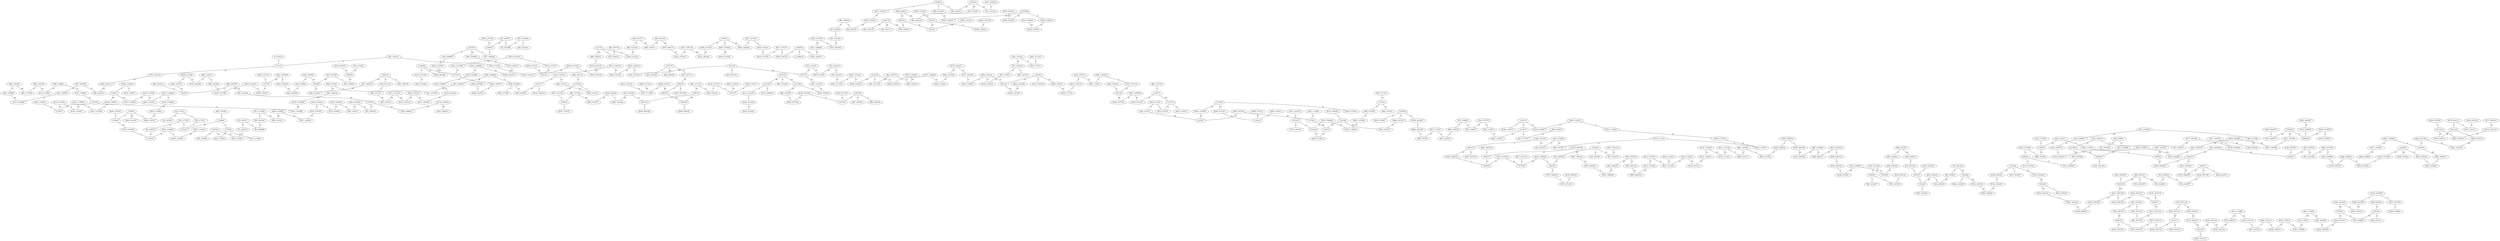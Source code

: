 graph chemin {

	P_1179135 -- 1179127 [label=7]
	M1_1247071 -- B1_1251069 [label=4]
	M1_1247071 -- 1245041 [label=33]
	B2_1177017 -- B3_1167023 [label=11]
	B2_1177017 -- M2_1177015 [label=2]
	M3_1031245 -- M4_1035243 [label=6]
	M3_1031245 -- 1021249 [label=28]
	B4_1177019 -- 1175013 [label=7]
	B4_1177019 -- B5_1165031 [label=31]
	M5_1187011 -- B6_1189009 [label=3]
	M5_1187011 -- B7_1183013 [label=6]
	B5_1165031 -- 1161047 [label=17]
	M2_1177015 -- 1175013 [label=3]
	M6_1249235 -- B8_1255235 [label=4]
	M6_1249235 -- B9_1249245 [label=8]
	M7_1187029 -- B10_1189027 [label=3]
	M7_1187029 -- 1203085 [label=67]
	1235213 -- B11_1231223 [label=30]
	1235213 -- M8_1223231 [label=26]
	1235213 -- B12_1235187 [label=40]
	B13_1039101 -- M9_1025091 [label=19]
	B13_1039101 -- B14_1049107 [label=17]
	B9_1249245 -- B15_1251245 [label=2]
	1207159 -- 1207173 [label=26]
	1207159 -- M10_1197143 [label=134]
	1207159 -- B16_1207161 [label=2]
	M11_1051071 -- 1037065 [label=21]
	M11_1051071 -- B17_1041077 [label=17]
	1035261 -- B18_1029257 [label=6]
	1035261 -- M12_1035275 [label=14]
	1035261 -- B19_1045263 [label=9]
	B20_1039041 -- B21_1041045 [label=4]
	B20_1039041 -- M13_1039039 [label=4]
	M4_1035243 -- B22_1045219 [label=48]
	B23_1075095 -- B24_1077093 [label=3]
	B23_1075095 -- M14_1099093 [label=36]
	B25_1207151 -- M15_1209151 [label=2]
	B26_1103279 -- 1097279 [label=4]
	B26_1103279 -- B27_1093271 [label=10]
	B28_1117167 -- B29_1125175 [label=9]
	B28_1117167 -- M16_1115167 [label=2]
	B30_1103275 -- B31_1117279 [label=12]
	1205135 -- M17_1205115 [label=19]
	1205135 -- M18_1211133 [label=9]
	1205135 -- B32_1199137 [label=11]
	M19_1103269 -- M20_1107267 [label=14]
	M19_1103269 -- B27_1093271 [label=17]
	M21_1115001 -- B33_1119077 [label=155]
	M21_1115001 -- M22_1093025 [label=60]
	M23_1207067 -- 1203085 [label=14]
	M23_1207067 -- M24_1205063 [label=8]
	B34_1157275 -- B35_1159257 [label=15]
	B34_1157275 -- M25_1149273 [label=8]
	M26_1171213 -- B36_1177211 [label=11]
	M26_1171213 -- B37_1183223 [label=26]
	1075179 -- M27_1077171 [label=16]
	1075179 -- B38_1069167 [label=18]
	1075179 -- B39_1079183 [label=5]
	M13_1039039 -- 1029051 [label=26]
	M28_1155103 -- B40_1149103 [label=16]
	M28_1155103 -- B41_1157105 [label=3]
	B24_1077093 -- M29_1085101 [label=19]
	1249179 -- B42_1261177 [label=26]
	1249179 -- M30_1259191 [label=20]
	1249179 -- B43_1251187 [label=16]
	M31_1031185 -- 1043185 [label=9]
	M31_1031185 -- 1029187 [label=3]
	M32_1121017 -- 1119033 [label=30]
	M32_1121017 -- B44_1117019 [label=6]
	M33_1051135 -- M34_1055141 [label=8]
	M33_1051135 -- M35_1051131 [label=3]
	B45_1183121 -- M36_1173125 [label=10]
	B45_1183121 -- 1179127 [label=6]
	M37_1075141 -- M38_1077135 [label=7]
	M37_1075141 -- M39_1081127 [label=27]
	B46_1117133 -- M40_1125125 [label=17]
	B46_1117133 -- 1099139 [label=19]
	M35_1051131 -- 1073117 [label=47]
	B47_1207095 -- M41_1199091 [label=9]
	B47_1207095 -- B48_1203103 [label=27]
	B49_1155119 -- 1155125 [label=8]
	B50_1253011 -- 1245023 [label=13]
	M42_1253021 -- M43_1243017 [label=24]
	M42_1253021 -- B51_1267031 [label=15]
	B52_1171247 -- 1157247 [label=12]
	M44_1247027 -- 1245023 [label=12]
	M44_1247027 -- M45_1261039 [label=20]
	B53_1105155 -- M46_1125149 [label=34]
	B53_1105155 -- 1097145 [label=74]
	1187001 -- B54_1191007 [label=24]
	1187001 -- B55_1185001 [label=2]
	1187001 -- B56_1175005 [label=19]
	B57_1171257 -- B58_1197271 [label=77]
	B57_1171257 -- B59_1165251 [label=9]
	1155125 -- B60_1151125 [label=3]
	1155125 -- M47_1161153 [label=50]
	M48_1249211 -- B61_1241181 [label=30]
	M48_1249211 -- 1261195 [label=23]
	M24_1205063 -- B62_1203059 [label=4]
	M27_1077171 -- 1055167 [label=54]
	M49_1183099 -- M50_1181093 [label=17]
	M49_1183099 -- M51_1169107 [label=28]
	M18_1211133 -- M52_1211131 [label=2]
	M53_1251063 -- B63_1251061 [label=2]
	M53_1251063 -- B1_1251069 [label=6]
	B64_1233177 -- M54_1245171 [label=28]
	B64_1233177 -- B65_1221165 [label=13]
	M52_1211131 -- M55_1225127 [label=30]
	1029187 -- B66_1033187 [label=3]
	1029187 -- B67_1027185 [label=5]
	1157247 -- B68_1147251 [label=16]
	1157247 -- M56_1153259 [label=17]
	B69_1033197 -- M57_1025201 [label=9]
	B69_1033197 -- M58_1029217 [label=63]
	B70_1233187 -- 1207173 [label=47]
	B70_1233187 -- M59_1237203 [label=37]
	B71_1233213 -- B72_1223215 [label=15]
	B71_1233213 -- M59_1237203 [label=10]
	M60_1035107 -- M9_1025091 [label=26]
	M60_1035107 -- 1045159 [label=86]
	M60_1035107 -- B73_1035109 [label=2]
	M61_1207275 -- M62_1163279 [label=53]
	M61_1207275 -- M63_1217279 [label=20]
	M64_1167047 -- B74_1175053 [label=20]
	M64_1167047 -- M65_1171049 [label=4]
	B75_1169263 -- M66_1165255 [label=9]
	B75_1169263 -- B35_1159257 [label=11]
	M58_1029217 -- B76_1027221 [label=4]
	1251037 -- B77_1245039 [label=5]
	1251037 -- M67_1259059 [label=24]
	1251037 -- B78_1259039 [label=8]
	B79_1179027 -- 1199023 [label=29]
	M17_1205115 -- B80_1213091 [label=87]
	M38_1077135 -- B81_1073135 [label=3]
	B82_1103199 -- B83_1101195 [label=4]
	B82_1103199 -- M68_1123171 [label=37]
	B84_1157149 -- M69_1143157 [label=44]
	B84_1157149 -- 1159155 [label=7]
	M50_1181093 -- B85_1189105 [label=21]
	M50_1181093 -- B86_1171099 [label=11]
	M70_1035027 -- M71_1031025 [label=10]
	M70_1035027 -- 1045027 [label=12]
	1207189 -- 1217183 [label=9]
	1207189 -- B87_1209191 [label=3]
	1207189 -- B88_1209187 [label=3]
	B89_1035013 -- 1051001 [label=27]
	B37_1183223 -- M72_1193231 [label=12]
	B37_1183223 -- B90_1187225 [label=6]
	B7_1183013 -- B54_1191007 [label=12]
	1207173 -- B91_1211193 [label=35]
	1179127 -- M73_1201123 [label=22]
	B92_1157179 -- 1159177 [label=3]
	B93_1167001 -- 1169001 [label=2]
	1207219 -- 1211257 [label=46]
	1207219 -- B94_1213219 [label=4]
	1207219 -- 1211209 [label=22]
	M74_1115089 -- M75_1099103 [label=24]
	M74_1115089 -- M76_1103119 [label=40]
	M77_1211009 -- B95_1203007 [label=8]
	M77_1211009 -- B96_1215011 [label=42]
	M76_1103119 -- B97_1105119 [label=2]
	B98_1247163 -- M54_1245171 [label=18]
	B98_1247163 -- M78_1265175 [label=40]
	1051001 -- M79_1059001 [label=59]
	1051001 -- B99_1057011 [label=11]
	B100_1081073 -- B101_1083071 [label=5]
	B102_1205045 -- B103_1197043 [label=8]
	B102_1205045 -- 1217071 [label=42]
	B44_1117019 -- 1097023 [label=17]
	M80_1181081 -- M81_1185089 [label=11]
	M80_1181081 -- M65_1171049 [label=88]
	M82_1231071 -- B104_1243059 [label=71]
	M82_1231071 -- M83_1227083 [label=11]
	B105_1233271 -- B106_1245267 [label=19]
	B107_1229223 -- B11_1231223 [label=2]
	1055167 -- B108_1057169 [label=3]
	1055167 -- 1095187 [label=71]
	B109_1027181 -- B67_1027185 [label=3]
	1211257 -- B110_1209255 [label=3]
	1211257 -- B111_1213257 [label=2]
	M81_1185089 -- B112_1191089 [label=20]
	B113_1121181 -- B114_1113211 [label=40]
	B113_1121181 -- M68_1123171 [label=7]
	B115_1169115 -- 1187117 [label=17]
	B115_1169115 -- M84_1151115 [label=12]
	B116_1037179 -- 1039171 [label=8]
	M51_1169107 -- B41_1157105 [label=18]
	1229241 -- M85_1227247 [label=7]
	1229241 -- B117_1231237 [label=4]
	1229241 -- M8_1223231 [label=9]
	M34_1055141 -- B118_1039137 [label=25]
	B119_1159245 -- B120_1139245 [label=19]
	B119_1159245 -- 1163239 [label=12]
	B121_1119031 -- 1119033 [label=2]
	B122_1167171 -- B123_1165175 [label=4]
	B122_1167171 -- M86_1179167 [label=23]
	M87_1079209 -- M88_1083217 [label=21]
	M87_1079209 -- B124_1083205 [label=19]
	1119033 -- M89_1107041 [label=25]
	B125_1159259 -- M62_1163279 [label=59]
	M66_1165255 -- B59_1165251 [label=3]
	B126_1101167 -- B127_1113169 [label=10]
	1211209 -- B128_1195205 [label=27]
	1211209 -- M90_1223195 [label=20]
	B129_1103045 -- M89_1107041 [label=7]
	B129_1103045 -- 1099043 [label=4]
	M39_1081127 -- 1099115 [label=30]
	B130_1121225 -- B131_1129211 [label=34]
	B130_1121225 -- B114_1113211 [label=22]
	M91_1053029 -- 1061037 [label=15]
	M91_1053029 -- 1045027 [label=26]
	M92_1079235 -- M93_1065243 [label=28]
	M92_1079235 -- M94_1087235 [label=15]
	B132_1235021 -- B133_1225027 [label=9]
	B132_1235021 -- B134_1237019 [label=9]
	M57_1025201 -- M95_1027205 [label=4]
	B91_1211193 -- B128_1195205 [label=31]
	1099139 -- 1083165 [label=48]
	1099139 -- 1097145 [label=5]
	B135_1235025 -- B133_1225027 [label=11]
	B135_1235025 -- M43_1243017 [label=9]
	B136_1159223 -- B137_1131229 [label=34]
	B136_1159223 -- B138_1141215 [label=38]
	1159177 -- 1127167 [label=122]
	1159177 -- B139_1163167 [label=10]
	1211157 -- M96_1259103 [label=128]
	1211157 -- B140_1215155 [label=4]
	1211157 -- M15_1209151 [label=5]
	M45_1261039 -- 1279035 [label=20]
	1037065 -- M97_1057049 [label=45]
	1037065 -- 1029051 [label=20]
	M98_1169061 -- B74_1175053 [label=14]
	M98_1169061 -- B141_1149061 [label=31]
	B142_1025177 -- 1039171 [label=23]
	B142_1025177 -- B143_1005195 [label=36]
	M99_1101115 -- M100_1099121 [label=5]
	M99_1101115 -- B97_1105119 [label=7]
	B144_1047027 -- 1045027 [label=2]
	M101_1079275 -- 1073269 [label=43]
	M101_1079275 -- 1083279 [label=5]
	1121273 -- B145_1133261 [label=27]
	1121273 -- 1125279 [label=6]
	1121273 -- B146_1119273 [label=2]
	B147_1229269 -- M102_1221273 [label=7]
	B147_1229269 -- B148_1215261 [label=16]
	M103_1099193 -- M104_1097193 [label=2]
	M103_1099193 -- M105_1099191 [label=2]
	B33_1119077 -- B149_1125099 [label=25]
	M105_1099191 -- B83_1101195 [label=8]
	B123_1165175 -- M106_1173175 [label=7]
	M107_1105131 -- M100_1099121 [label=31]
	M107_1105131 -- B149_1125099 [label=51]
	1165181 -- M108_1187181 [label=24]
	1165181 -- 1181191 [label=24]
	1165181 -- B150_1165179 [label=2]
	1079065 -- B101_1083071 [label=10]
	1079065 -- B151_1071081 [label=21]
	1079065 -- 1065059 [label=17]
	M14_1099093 -- B152_1087079 [label=34]
	M109_1079059 -- B153_1079057 [label=2]
	M109_1079059 -- 1065059 [label=10]
	M75_1099103 -- B154_1061121 [label=67]
	B155_1185249 -- 1181249 [label=3]
	B156_1025105 -- B157_1023111 [label=9]
	1099115 -- M110_1093117 [label=7]
	1099115 -- B158_1097109 [label=17]
	1169001 -- 1175003 [label=5]
	1169001 -- 1175013 [label=10]
	B159_1207037 -- 1199023 [label=18]
	M111_1235127 -- M55_1225127 [label=28]
	M111_1235127 -- M112_1225115 [label=28]
	M108_1187181 -- M106_1173175 [label=19]
	1039171 -- M113_1057153 [label=79]
	B117_1231237 -- B160_1255229 [label=47]
	B161_1209169 -- B139_1163167 [label=91]
	B161_1209169 -- B162_1197181 [label=15]
	B163_1027233 -- 1027227 [label=4]
	M114_1165119 -- B164_1163127 [label=22]
	M114_1165119 -- B165_1163121 [label=7]
	B166_1185165 -- B167_1191175 [label=9]
	B166_1185165 -- M86_1179167 [label=5]
	1025073 -- B168_1057109 [label=111]
	1025073 -- B169_1023073 [label=2]
	1025073 -- B170_1029059 [label=24]
	B171_1039143 -- M115_1021153 [label=21]
	1175003 -- B172_1173003 [label=2]
	1175003 -- B56_1175005 [label=2]
	B118_1039137 -- 1043125 [label=29]
	B15_1251245 -- M116_1263243 [label=16]
	M95_1027205 -- 1043185 [label=41]
	1099043 -- B173_1107027 [label=17]
	1099043 -- M117_1083047 [label=17]
	B174_1161233 -- 1161235 [label=2]
	1161235 -- B175_1161237 [label=2]
	1161235 -- 1163239 [label=4]
	B12_1235187 -- B61_1241181 [label=7]
	B76_1027221 -- 1027227 [label=4]
	1187117 -- B85_1189105 [label=10]
	1187117 -- B176_1189115 [label=3]
	1027227 -- 1033223 [label=6]
	B177_1057091 -- M118_1061099 [label=9]
	B177_1057091 -- B17_1041077 [label=30]
	B168_1057109 -- B14_1049107 [label=14]
	B141_1149061 -- 1127081 [label=38]
	M67_1259059 -- B178_1261071 [label=22]
	B131_1129211 -- B138_1141215 [label=19]
	B160_1255229 -- B8_1255235 [label=16]
	B179_1021117 -- 1021119 [label=2]
	B179_1021117 -- B157_1023111 [label=7]
	M119_1259015 -- B180_1269021 [label=25]
	M119_1259015 -- B181_1265011 [label=24]
	B182_1023015 -- 1071001 [label=82]
	B182_1023015 -- B183_1027011 [label=11]
	1021119 -- B184_1019119 [label=2]
	1021119 -- B185_1005151 [label=85]
	M36_1173125 -- B165_1163121 [label=8]
	M120_1023009 -- B186_1027007 [label=4]
	M120_1023009 -- M121_1017003 [label=17]
	B78_1259039 -- M122_1257041 [label=3]
	1023039 -- B187_1007043 [label=17]
	1023039 -- M123_1017029 [label=13]
	1023039 -- B188_1023025 [label=20]
	1279059 -- M124_1277053 [label=5]
	1279059 -- 1271079 [label=27]
	1279059 -- B189_1267065 [label=14]
	B190_1189151 -- B164_1163127 [label=52]
	B190_1189151 -- M10_1197143 [label=15]
	1261195 -- 1263227 [label=32]
	1261195 -- M30_1259191 [label=4]
	B40_1149103 -- M125_1135099 [label=52]
	M126_1063083 -- M127_1067081 [label=38]
	M126_1063083 -- B191_1087073 [label=20]
	B192_1239085 -- B193_1239087 [label=50]
	B192_1239085 -- M128_1241075 [label=15]
	B193_1239087 -- B194_1259087 [label=33]
	M129_1109075 -- M130_1093069 [label=136]
	M129_1109075 -- B195_1093075 [label=13]
	M131_1063101 -- M29_1085101 [label=46]
	M131_1063101 -- M118_1061099 [label=3]
	1279035 -- B180_1269021 [label=23]
	1279035 -- B51_1267031 [label=15]
	M132_1059203 -- 1043185 [label=26]
	M132_1059203 -- B196_1075201 [label=26]
	M97_1057049 -- M117_1083047 [label=37]
	1019239 -- B197_1019237 [label=2]
	1019239 -- B198_1001241 [label=19]
	1019239 -- M133_1023243 [label=27]
	B199_1129149 -- M69_1143157 [label=32]
	B199_1129149 -- M46_1125149 [label=7]
	B194_1259087 -- M134_1261079 [label=8]
	M135_1059261 -- 1073269 [label=34]
	M135_1059261 -- 1061255 [label=5]
	B200_1125253 -- B201_1119263 [label=9]
	B200_1125253 -- B145_1133261 [label=51]
	M115_1021153 -- B202_1009161 [label=15]
	1125279 -- B203_1139275 [label=14]
	1125279 -- B31_1117279 [label=5]
	M136_1147007 -- B204_1151011 [label=19]
	M136_1147007 -- M137_1135001 [label=14]
	M96_1259103 -- M138_1257101 [label=3]
	B103_1197043 -- B62_1203059 [label=22]
	1195259 -- M139_1201267 [label=8]
	1195259 -- B205_1191261 [label=4]
	1195259 -- B206_1197253 [label=5]
	1279211 -- B207_1279201 [label=6]
	1279211 -- M140_1269255 [label=42]
	1279211 -- B208_1271215 [label=13]
	B207_1279201 -- B209_1279199 [label=44]
	B210_1257247 -- B211_1269269 [label=38]
	B210_1257247 -- M116_1263243 [label=6]
	B212_1125235 -- B137_1131229 [label=9]
	B212_1125235 -- B213_1115245 [label=25]
	B214_1045163 -- 1045159 [label=7]
	M141_1129033 -- M142_1143051 [label=25]
	M141_1129033 -- B215_1137039 [label=8]
	B216_1043215 -- 1033223 [label=28]
	B216_1043215 -- B22_1045219 [label=4]
	1045159 -- B217_1001189 [label=128]
	B218_1127127 -- M40_1125125 [label=3]
	B218_1127127 -- 1143127 [label=17]
	M134_1261079 -- B219_1265081 [label=10]
	B220_1017093 -- B221_1001101 [label=41]
	B220_1017093 -- 1019075 [label=17]
	M143_1147051 -- 1131071 [label=41]
	M143_1147051 -- M142_1143051 [label=3]
	B222_1239245 -- M144_1247247 [label=34]
	B178_1261071 -- M128_1241075 [label=27]
	1127167 -- B223_1125167 [label=2]
	1127167 -- M16_1115167 [label=13]
	1125205 -- M145_1139195 [label=25]
	1125205 -- M146_1147207 [label=23]
	1125205 -- B224_1115203 [label=11]
	B225_1061067 -- M147_1069067 [label=25]
	1199023 -- B10_1189027 [label=16]
	1257269 -- M148_1259255 [label=17]
	1257269 -- B226_1245257 [label=19]
	1257269 -- B106_1245267 [label=22]
	M149_1109171 -- 1095187 [label=44]
	M149_1109171 -- B127_1113169 [label=6]
	B227_1129071 -- 1131071 [label=2]
	B167_1191175 -- 1191165 [label=10]
	B228_1237045 -- B229_1237037 [label=13]
	B228_1237045 -- B104_1243059 [label=23]
	M150_1279137 -- M151_1271085 [label=63]
	M150_1279137 -- M152_1275137 [label=7]
	M113_1057153 -- B81_1073135 [label=42]
	M153_1149009 -- M154_1149005 [label=5]
	M153_1149009 -- B204_1151011 [label=3]
	B230_1237043 -- 1245041 [label=12]
	B229_1237037 -- 1245023 [label=24]
	B29_1125175 -- 1135187 [label=38]
	M154_1149005 -- M155_1153001 [label=13]
	M148_1259255 -- M144_1247247 [label=17]
	1061037 -- M156_1093041 [label=31]
	1061037 -- B231_1043035 [label=23]
	M157_1261155 -- B232_1275167 [label=30]
	M157_1261155 -- B233_1263191 [label=96]
	B234_1193161 -- 1191165 [label=8]
	M158_1129015 -- B235_1129017 [label=2]
	M158_1129015 -- 1129013 [label=2]
	1129013 -- M159_1139041 [label=68]
	1129013 -- M137_1135001 [label=24]
	B236_1149049 -- M160_1145041 [label=9]
	B236_1149049 -- 1161047 [label=14]
	B134_1237019 -- B237_1223021 [label=67]
	1127081 -- 1131071 [label=12]
	1127081 -- M161_1135085 [label=11]
	B238_1123219 -- B137_1131229 [label=22]
	M41_1199091 -- B112_1191089 [label=16]
	B239_1047123 -- 1043125 [label=38]
	B239_1047123 -- B154_1061121 [label=19]
	B240_1151023 -- 1155023 [label=3]
	M72_1193231 -- M162_1181233 [label=14]
	B241_1177217 -- B36_1177211 [label=4]
	B242_1017023 -- M71_1031025 [label=13]
	B242_1017023 -- B243_1009019 [label=17]
	B95_1203007 -- B6_1189009 [label=31]
	B244_1193241 -- M163_1199247 [label=11]
	B244_1193241 -- 1181191 [label=70]
	B244_1193241 -- M162_1181233 [label=13]
	M133_1023243 -- 1003225 [label=82]
	1181249 -- 1163231 [label=39]
	1181249 -- B245_1197247 [label=24]
	M138_1257101 -- M164_1267105 [label=12]
	M121_1017003 -- B246_1019001 [label=3]
	B247_1051279 -- M12_1035275 [label=33]
	B248_1111193 -- B127_1113169 [label=50]
	B19_1045263 -- 1061255 [label=23]
	B151_1071081 -- M127_1067081 [label=3]
	1043125 -- B249_1043123 [label=2]
	M73_1201123 -- B250_1201111 [label=25]
	B251_1179201 -- 1177203 [label=3]
	1191165 -- B162_1197181 [label=48]
	1071001 -- M79_1059001 [label=9]
	1071001 -- M165_1071017 [label=43]
	1181191 -- M166_1161197 [label=20]
	M146_1147207 -- 1143213 [label=6]
	M56_1153259 -- M167_1143249 [label=33]
	M165_1071017 -- M168_1087025 [label=21]
	M123_1017029 -- B252_1015031 [label=3]
	B250_1201111 -- B48_1203103 [label=42]
	1073117 -- B253_1067111 [label=9]
	1073117 -- M169_1087123 [label=17]
	M170_1113271 -- M20_1107267 [label=12]
	M170_1113271 -- B254_1115271 [label=2]
	B255_1019065 -- M171_1015067 [label=22]
	B255_1019065 -- 1019075 [label=6]
	B256_1241213 -- 1263227 [label=35]
	M84_1151115 -- B60_1151125 [label=30]
	B257_1153033 -- M160_1145041 [label=29]
	1203085 -- B80_1213091 [label=21]
	B258_1255103 -- B219_1265081 [label=53]
	B258_1255103 -- M112_1225115 [label=46]
	B259_1151203 -- 1135187 [label=27]
	B259_1151203 -- 1177203 [label=38]
	1021249 -- M172_1007253 [label=48]
	1021249 -- B260_1015249 [label=4]
	M122_1257041 -- B189_1267065 [label=30]
	B184_1019119 -- B221_1001101 [label=83]
	M25_1149273 -- B203_1139275 [label=27]
	B231_1043035 -- B170_1029059 [label=38]
	B261_1073037 -- 1097023 [label=42]
	1019075 -- B262_1003057 [label=36]
	1061255 -- M173_1069251 [label=9]
	1177203 -- 1163231 [label=64]
	1155019 -- B263_1161007 [label=26]
	1155019 -- B264_1157017 [label=3]
	1155019 -- 1155023 [label=3]
	1155023 -- M174_1155045 [label=24]
	M175_1091121 -- M169_1087123 [label=4]
	M175_1091121 -- M110_1093117 [label=6]
	M176_1203271 -- M177_1201253 [label=13]
	M176_1203271 -- B265_1213259 [label=20]
	B208_1271215 -- B233_1263191 [label=29]
	B266_1001013 -- B252_1015031 [label=37]
	B266_1001013 -- M178_1007015 [label=7]
	M145_1139195 -- 1135187 [label=27]
	M179_1093253 -- B267_1091251 [label=3]
	M179_1093253 -- 1087253 [label=12]
	B268_1137213 -- 1143213 [label=6]
	M174_1155045 -- 1161047 [label=5]
	B269_1219029 -- B237_1223021 [label=25]
	B269_1219029 -- B96_1215011 [label=84]
	1245041 -- B77_1245039 [label=2]
	1003225 -- B270_1009227 [label=7]
	1003225 -- M180_1003231 [label=24]
	M180_1003231 -- M181_1003233 [label=2]
	B271_1271277 -- M182_1277255 [label=41]
	B271_1271277 -- M183_1267275 [label=4]
	M184_1275105 -- M164_1267105 [label=27]
	M184_1275105 -- 1269121 [label=30]
	M124_1277053 -- B272_1273041 [label=33]
	1269279 -- S_1280279 [label=9]
	1269279 -- M183_1267275 [label=4]
	1269279 -- M185_1265277 [label=6]
	M181_1003233 -- M186_1009207 [label=21]
	B273_1271257 -- M140_1269255 [label=9]
	B273_1271257 -- B274_1273257 [label=2]
	B211_1269269 -- M185_1265277 [label=21]
	B65_1221165 -- B140_1215155 [label=13]
	M173_1069251 -- B275_1071253 [label=7]
	B276_1069255 -- B275_1071253 [label=5]
	B277_1071273 -- 1073269 [label=4]
	B278_1273249 -- 1267237 [label=14]
	B279_1065219 -- M88_1083217 [label=33]
	B279_1065219 -- B280_1067215 [label=4]
	B281_1141185 -- M166_1161197 [label=55]
	B282_1091253 -- 1087253 [label=3]
	B267_1091251 -- B283_1065247 [label=42]
	B274_1273257 -- M182_1277255 [label=6]
	M151_1271085 -- 1271079 [label=16]
	1271079 -- B284_1267077 [label=4]
	B285_1135131 -- 1143127 [label=39]
	B283_1065247 -- M187_1065249 [label=2]
	M93_1065243 -- M187_1065249 [label=28]
	M139_1201267 -- B286_1201269 [label=2]
	B286_1201269 -- B58_1197271 [label=4]
	M159_1139041 -- B215_1137039 [label=3]
	M155_1153001 -- B264_1157017 [label=29]
	B262_1003057 -- B287_1005047 [label=11]
	M147_1069067 -- 1065059 [label=7]
	M177_1201253 -- M163_1199247 [label=11]
	1221279 -- M188_1219231 [label=62]
	1221279 -- M63_1217279 [label=3]
	1221279 -- M102_1221273 [label=10]
	M171_1015067 -- B288_1009051 [label=20]
	1267237 -- 1263227 [label=22]
	1267237 -- M189_1265233 [label=4]
	M90_1223195 -- B289_1227195 [label=3]
	B290_1277131 -- 1269121 [label=10]
	M190_1223187 -- 1217183 [label=6]
	M190_1223187 -- B289_1227195 [label=15]
	B72_1223215 -- B291_1217213 [label=27]
	B292_1013165 -- 1011165 [label=2]
	B293_1267229 -- M189_1265233 [label=4]
	B217_1001189 -- B143_1005195 [label=6]
	B217_1001189 -- M191_1005203 [label=14]
	1095187 -- 1083165 [label=28]
	B294_1145211 -- 1143213 [label=3]
	B198_1001241 -- M192_1001257 [label=11]
	B243_1009019 -- M178_1007015 [label=4]
	1011165 -- B202_1009161 [label=4]
	1011165 -- B185_1005151 [label=19]
	M167_1143249 -- B120_1139245 [label=23]
	M192_1001257 -- B295_1009261 [label=19]
	B206_1197253 -- B245_1197247 [label=6]
	M172_1007253 -- B295_1009261 [label=10]
	M78_1265175 -- B232_1275167 [label=18]
	B296_1145117 -- 1143127 [label=9]
	M152_1275137 -- 1269121 [label=24]
	M191_1005203 -- M186_1009207 [label=5]
	1097279 -- M193_1085273 [label=10]
	1097279 -- B297_1087279 [label=6]
	B280_1067215 -- M194_1067203 [label=13]
	M194_1067203 -- B196_1075201 [label=6]
	1097145 -- B298_1095149 [label=4]
	M85_1227247 -- B226_1245257 [label=33]
	M94_1087235 -- B299_1087225 [label=20]
	1087253 -- 1083279 [label=32]
	1163231 -- M195_1139231 [label=23]
	M104_1097193 -- B124_1083205 [label=28]
	B187_1007043 -- B287_1005047 [label=4]
	1163239 -- M195_1139231 [label=41]
	B201_1119263 -- M196_1117275 [label=12]
	1097023 -- M156_1093041 [label=20]
	M83_1227083 -- M197_1217083 [label=8]
	B186_1027007 -- B183_1027011 [label=29]
	M47_1161153 -- 1159155 [label=3]
	M198_1215075 -- M197_1217083 [label=26]
	M198_1215075 -- M199_1223071 [label=17]
	B300_1217073 -- 1217071 [label=2]
	1217071 -- M199_1223071 [label=4]
	1029051 -- B301_1031055 [label=4]
	B213_1115245 -- B299_1087225 [label=119]
	B302_1213221 -- M188_1219231 [label=27]
	B302_1213221 -- B291_1217213 [label=9]
	B191_1087073 -- M130_1093069 [label=6]
	B152_1087079 -- B195_1093075 [label=8]
	M22_1093025 -- M168_1087025 [label=8]
	1033223 -- B303_1033221 [label=2]
	M125_1135099 -- M161_1135085 [label=94]
	B265_1213259 -- B148_1215261 [label=15]
	B111_1213257 -- B304_1213255 [label=2]
	B304_1213255 -- B305_1215253 [label=17]
	B284_1267077 -- B306_1267071 [label=8]
	1159155 -- B307_1159157 [label=2]
	1083165 -- B308_1083167 [label=2]
	M196_1117275 -- B254_1115271 [label=8]
	B309_1267069 -- B306_1267071 [label=2]
	B310_1217181 -- 1217183 [label=2]
	M193_1085273 -- 1083279 [label=7]

}

